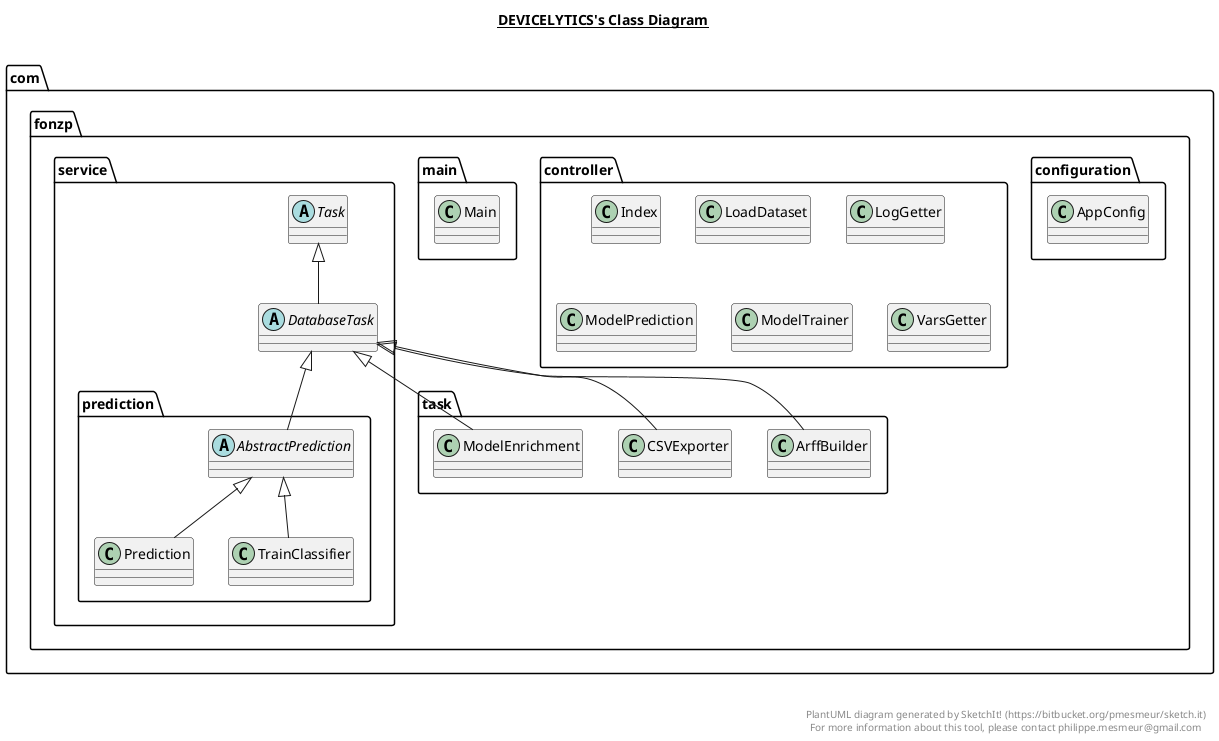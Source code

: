 @startuml

title __DEVICELYTICS's Class Diagram__\n

  namespace com.fonzp.configuration {
    class com.fonzp.configuration.AppConfig {
    }
  }
  

  namespace com.fonzp.controller {
    class com.fonzp.controller.Index {
    }
  }
  

  namespace com.fonzp.controller {
    class com.fonzp.controller.LoadDataset {
    }
  }
  

  namespace com.fonzp.controller {
    class com.fonzp.controller.LogGetter {
    }
  }
  

  namespace com.fonzp.controller {
    class com.fonzp.controller.ModelPrediction {
    }
  }
  

  namespace com.fonzp.controller {
    class com.fonzp.controller.ModelTrainer {
    }
  }
  

  namespace com.fonzp.controller {
    class com.fonzp.controller.VarsGetter {
    }
  }
  

  namespace com.fonzp.main {
    class com.fonzp.main.Main {
    }
  }
  

  namespace com.fonzp.service {
    abstract class com.fonzp.service.DatabaseTask {
    }
  }
  

  namespace com.fonzp.service {
    abstract class com.fonzp.service.Task {
    }
  }
  

  namespace com.fonzp.service {
    namespace prediction {
      abstract class com.fonzp.service.prediction.AbstractPrediction {
      }
    }
  }
  

  namespace com.fonzp.service {
    namespace prediction {
      class com.fonzp.service.prediction.Prediction {
      }
    }
  }
  

  namespace com.fonzp.service {
    namespace prediction {
      class com.fonzp.service.prediction.TrainClassifier {
      }
    }
  }
  

  namespace com.fonzp.task {
    class com.fonzp.task.ArffBuilder {
    }
  }
  

  namespace com.fonzp.task {
    class com.fonzp.task.CSVExporter {
    }
  }
  

  namespace com.fonzp.task {
    class com.fonzp.task.ModelEnrichment {
    }
  }
  

  com.fonzp.service.DatabaseTask -up-|> com.fonzp.service.Task
  com.fonzp.service.prediction.AbstractPrediction -up-|> com.fonzp.service.DatabaseTask
  com.fonzp.service.prediction.Prediction -up-|> com.fonzp.service.prediction.AbstractPrediction
  com.fonzp.service.prediction.TrainClassifier -up-|> com.fonzp.service.prediction.AbstractPrediction
  com.fonzp.task.ArffBuilder -up-|> com.fonzp.service.DatabaseTask
  com.fonzp.task.CSVExporter -up-|> com.fonzp.service.DatabaseTask
  com.fonzp.task.ModelEnrichment -up-|> com.fonzp.service.DatabaseTask


right footer


PlantUML diagram generated by SketchIt! (https://bitbucket.org/pmesmeur/sketch.it)
For more information about this tool, please contact philippe.mesmeur@gmail.com
endfooter

@enduml

